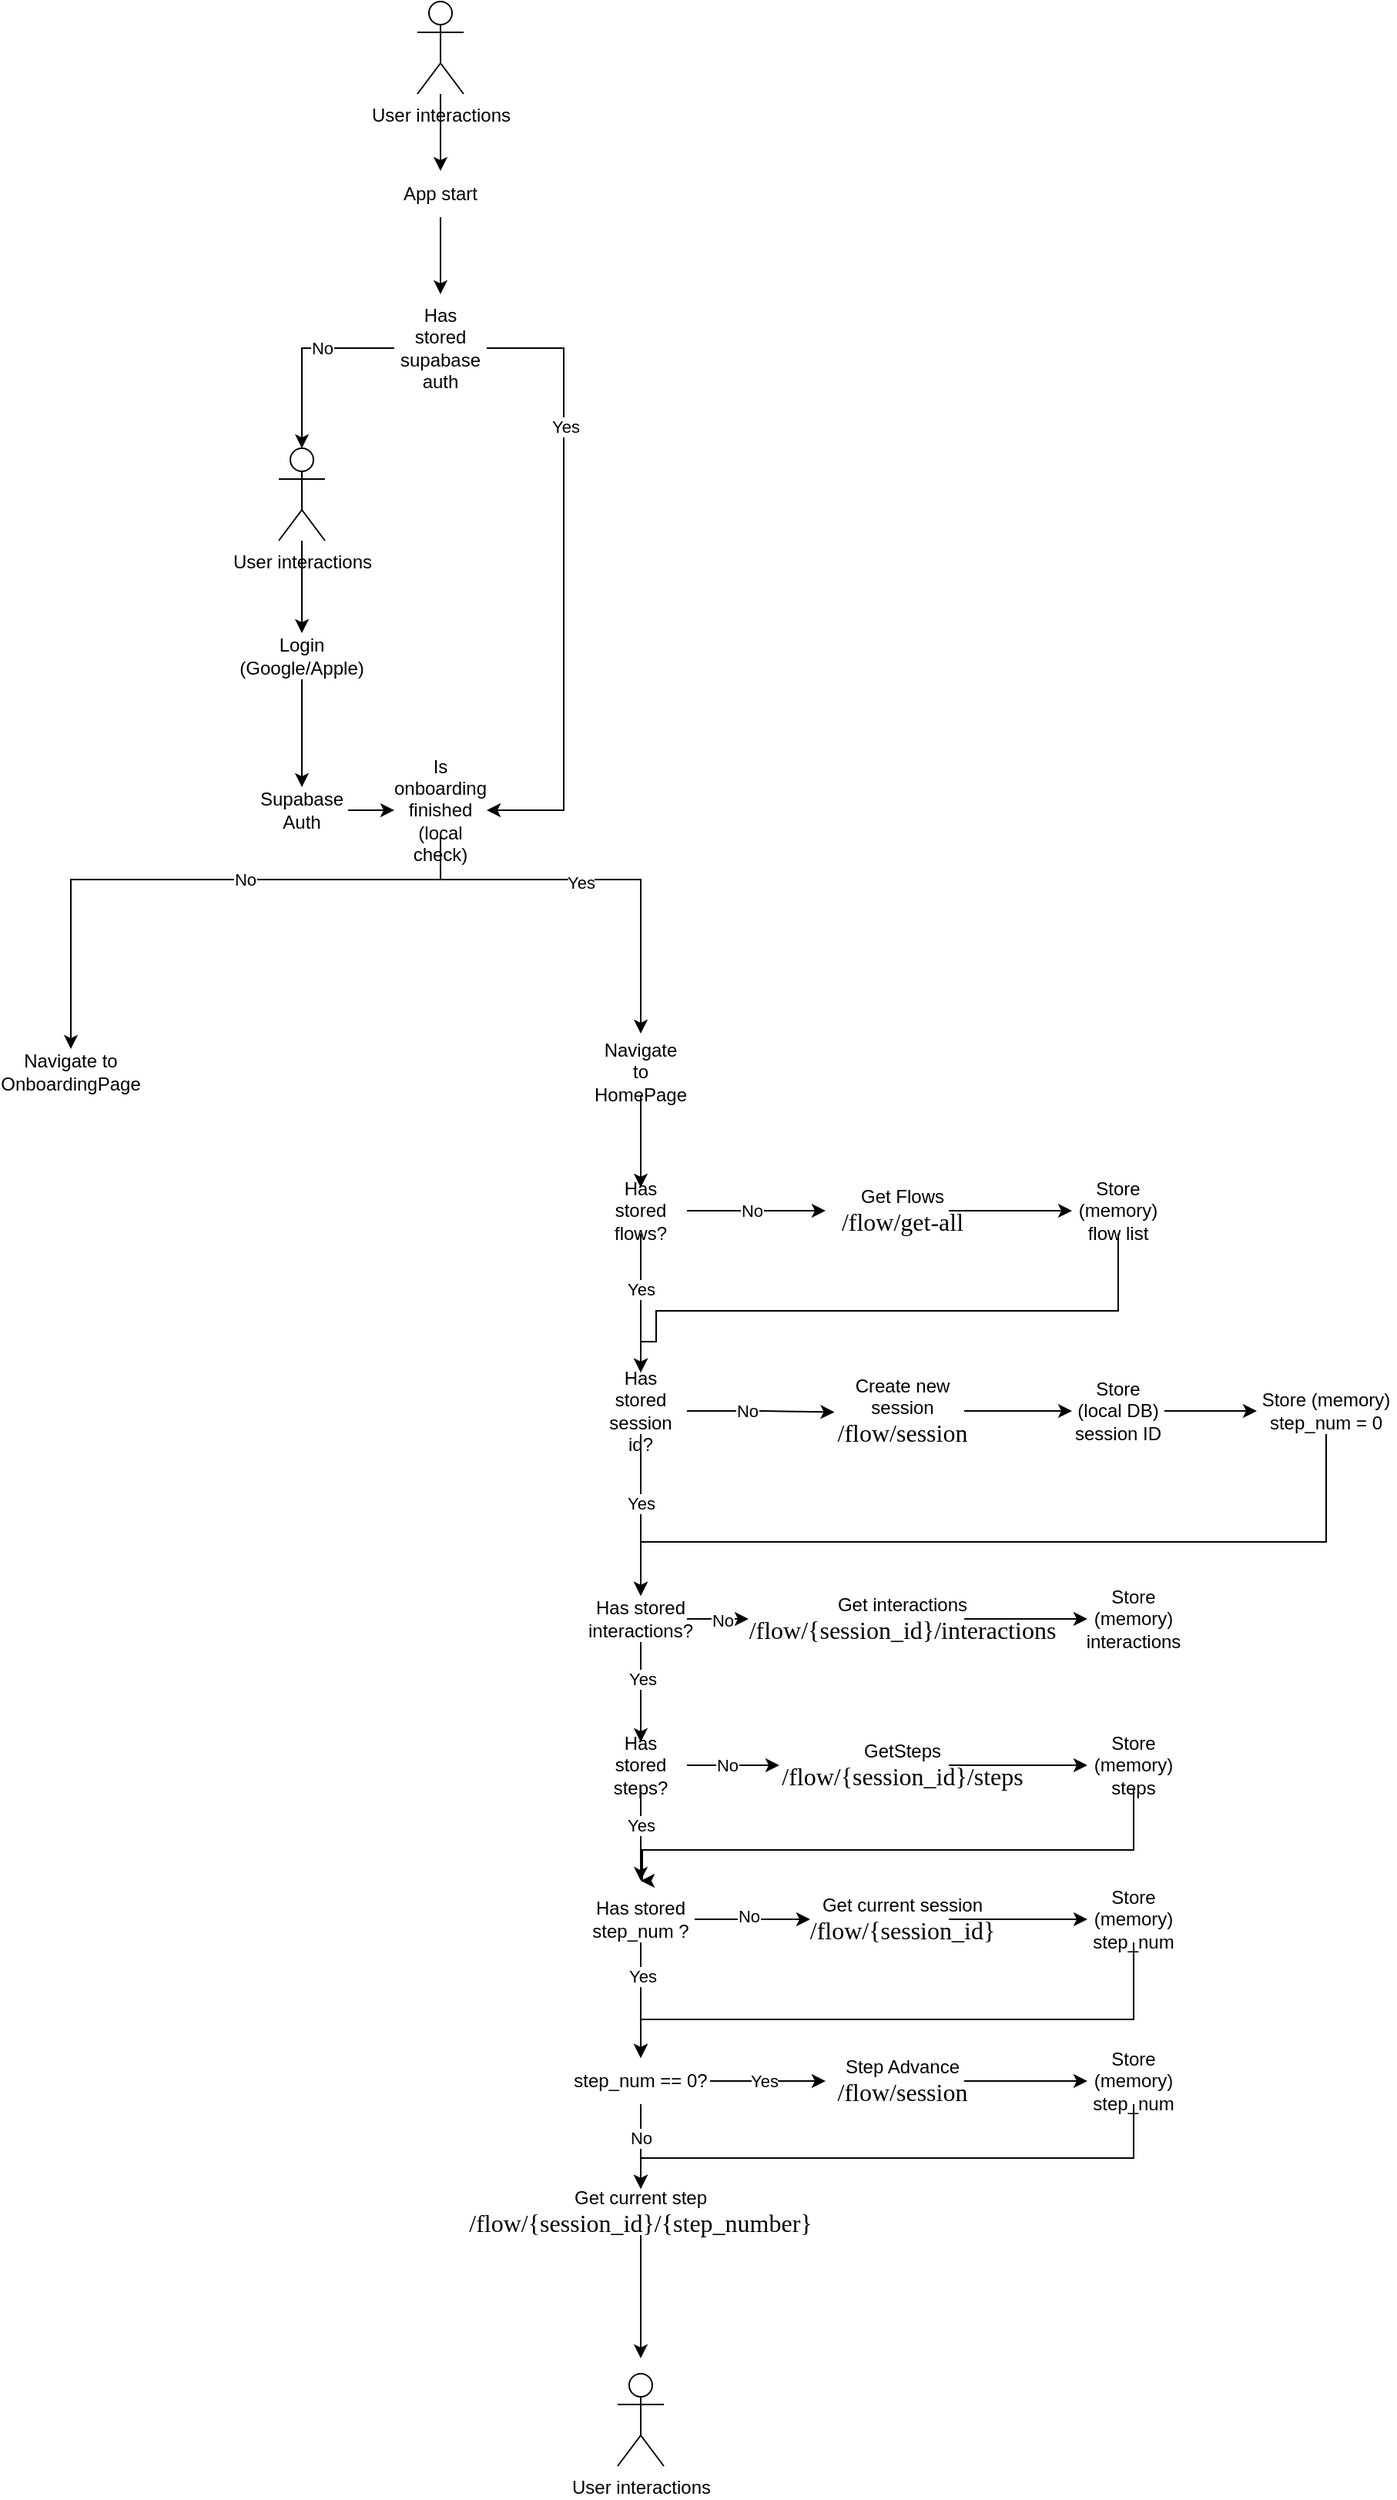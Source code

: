 <mxfile version="24.2.3" type="github">
  <diagram name="Página-1" id="7MSN0dcOETf5na8nw2sd">
    <mxGraphModel dx="2002" dy="1618" grid="1" gridSize="10" guides="1" tooltips="1" connect="1" arrows="1" fold="1" page="1" pageScale="1" pageWidth="827" pageHeight="1169" math="0" shadow="0">
      <root>
        <mxCell id="0" />
        <mxCell id="1" parent="0" />
        <mxCell id="TASuhm_qrvJY3Lz54P2R-3" style="edgeStyle=orthogonalEdgeStyle;rounded=0;orthogonalLoop=1;jettySize=auto;html=1;entryX=0.5;entryY=0;entryDx=0;entryDy=0;" edge="1" parent="1" source="TASuhm_qrvJY3Lz54P2R-1" target="TASuhm_qrvJY3Lz54P2R-2">
          <mxGeometry relative="1" as="geometry" />
        </mxCell>
        <mxCell id="TASuhm_qrvJY3Lz54P2R-1" value="Login (G&lt;span style=&quot;background-color: initial;&quot;&gt;oogle/Apple)&lt;/span&gt;" style="text;html=1;align=center;verticalAlign=middle;whiteSpace=wrap;rounded=0;" vertex="1" parent="1">
          <mxGeometry x="70" y="340" width="60" height="30" as="geometry" />
        </mxCell>
        <mxCell id="TASuhm_qrvJY3Lz54P2R-103" style="edgeStyle=orthogonalEdgeStyle;rounded=0;orthogonalLoop=1;jettySize=auto;html=1;entryX=0;entryY=0.5;entryDx=0;entryDy=0;" edge="1" parent="1" source="TASuhm_qrvJY3Lz54P2R-2" target="TASuhm_qrvJY3Lz54P2R-11">
          <mxGeometry relative="1" as="geometry" />
        </mxCell>
        <mxCell id="TASuhm_qrvJY3Lz54P2R-2" value="Supabase Auth" style="text;html=1;align=center;verticalAlign=middle;whiteSpace=wrap;rounded=0;" vertex="1" parent="1">
          <mxGeometry x="70" y="440" width="60" height="30" as="geometry" />
        </mxCell>
        <mxCell id="TASuhm_qrvJY3Lz54P2R-8" style="edgeStyle=orthogonalEdgeStyle;rounded=0;orthogonalLoop=1;jettySize=auto;html=1;" edge="1" parent="1" source="TASuhm_qrvJY3Lz54P2R-4">
          <mxGeometry relative="1" as="geometry">
            <mxPoint x="190" y="120" as="targetPoint" />
          </mxGeometry>
        </mxCell>
        <mxCell id="TASuhm_qrvJY3Lz54P2R-4" value="App start" style="text;html=1;align=center;verticalAlign=middle;whiteSpace=wrap;rounded=0;" vertex="1" parent="1">
          <mxGeometry x="160" y="40" width="60" height="30" as="geometry" />
        </mxCell>
        <mxCell id="TASuhm_qrvJY3Lz54P2R-12" style="edgeStyle=orthogonalEdgeStyle;rounded=0;orthogonalLoop=1;jettySize=auto;html=1;entryX=1;entryY=0.5;entryDx=0;entryDy=0;" edge="1" parent="1" source="TASuhm_qrvJY3Lz54P2R-7" target="TASuhm_qrvJY3Lz54P2R-11">
          <mxGeometry relative="1" as="geometry">
            <Array as="points">
              <mxPoint x="270" y="155" />
              <mxPoint x="270" y="455" />
            </Array>
          </mxGeometry>
        </mxCell>
        <mxCell id="TASuhm_qrvJY3Lz54P2R-13" value="Yes" style="edgeLabel;html=1;align=center;verticalAlign=middle;resizable=0;points=[];" vertex="1" connectable="0" parent="TASuhm_qrvJY3Lz54P2R-12">
          <mxGeometry x="0.129" y="1" relative="1" as="geometry">
            <mxPoint y="-125" as="offset" />
          </mxGeometry>
        </mxCell>
        <mxCell id="TASuhm_qrvJY3Lz54P2R-7" value="Has stored supabase auth" style="text;html=1;align=center;verticalAlign=middle;whiteSpace=wrap;rounded=0;" vertex="1" parent="1">
          <mxGeometry x="160" y="140" width="60" height="30" as="geometry" />
        </mxCell>
        <mxCell id="TASuhm_qrvJY3Lz54P2R-16" style="edgeStyle=orthogonalEdgeStyle;rounded=0;orthogonalLoop=1;jettySize=auto;html=1;" edge="1" parent="1" source="TASuhm_qrvJY3Lz54P2R-11">
          <mxGeometry relative="1" as="geometry">
            <mxPoint x="320" y="600" as="targetPoint" />
            <Array as="points">
              <mxPoint x="190" y="500" />
              <mxPoint x="320" y="500" />
            </Array>
          </mxGeometry>
        </mxCell>
        <mxCell id="TASuhm_qrvJY3Lz54P2R-17" value="Yes" style="edgeLabel;html=1;align=center;verticalAlign=middle;resizable=0;points=[];" vertex="1" connectable="0" parent="TASuhm_qrvJY3Lz54P2R-16">
          <mxGeometry x="-0.071" y="-2" relative="1" as="geometry">
            <mxPoint as="offset" />
          </mxGeometry>
        </mxCell>
        <mxCell id="TASuhm_qrvJY3Lz54P2R-110" style="edgeStyle=orthogonalEdgeStyle;rounded=0;orthogonalLoop=1;jettySize=auto;html=1;entryX=0.5;entryY=0;entryDx=0;entryDy=0;" edge="1" parent="1" source="TASuhm_qrvJY3Lz54P2R-11" target="TASuhm_qrvJY3Lz54P2R-109">
          <mxGeometry relative="1" as="geometry">
            <Array as="points">
              <mxPoint x="190" y="500" />
              <mxPoint x="-50" y="500" />
            </Array>
          </mxGeometry>
        </mxCell>
        <mxCell id="TASuhm_qrvJY3Lz54P2R-111" value="No" style="edgeLabel;html=1;align=center;verticalAlign=middle;resizable=0;points=[];" vertex="1" connectable="0" parent="TASuhm_qrvJY3Lz54P2R-110">
          <mxGeometry x="-0.174" relative="1" as="geometry">
            <mxPoint as="offset" />
          </mxGeometry>
        </mxCell>
        <mxCell id="TASuhm_qrvJY3Lz54P2R-11" value="Is onboarding finished (local check)" style="text;html=1;align=center;verticalAlign=middle;whiteSpace=wrap;rounded=0;" vertex="1" parent="1">
          <mxGeometry x="160" y="440" width="60" height="30" as="geometry" />
        </mxCell>
        <mxCell id="TASuhm_qrvJY3Lz54P2R-33" style="edgeStyle=orthogonalEdgeStyle;rounded=0;orthogonalLoop=1;jettySize=auto;html=1;" edge="1" parent="1" source="TASuhm_qrvJY3Lz54P2R-15" target="TASuhm_qrvJY3Lz54P2R-32">
          <mxGeometry relative="1" as="geometry" />
        </mxCell>
        <mxCell id="TASuhm_qrvJY3Lz54P2R-15" value="Navigate to HomePage" style="text;html=1;align=center;verticalAlign=middle;whiteSpace=wrap;rounded=0;" vertex="1" parent="1">
          <mxGeometry x="290" y="610" width="60" height="30" as="geometry" />
        </mxCell>
        <mxCell id="TASuhm_qrvJY3Lz54P2R-39" style="edgeStyle=orthogonalEdgeStyle;rounded=0;orthogonalLoop=1;jettySize=auto;html=1;entryX=0;entryY=0.5;entryDx=0;entryDy=0;" edge="1" parent="1" source="TASuhm_qrvJY3Lz54P2R-18" target="TASuhm_qrvJY3Lz54P2R-38">
          <mxGeometry relative="1" as="geometry" />
        </mxCell>
        <mxCell id="TASuhm_qrvJY3Lz54P2R-18" value="Get Flows&lt;br&gt;&lt;span style=&quot;font-family: Times; font-size: medium; text-align: start; white-space: pre;&quot;&gt;/flow/get-all&lt;/span&gt;" style="text;html=1;align=center;verticalAlign=middle;whiteSpace=wrap;rounded=0;" vertex="1" parent="1">
          <mxGeometry x="460" y="700" width="60" height="30" as="geometry" />
        </mxCell>
        <mxCell id="TASuhm_qrvJY3Lz54P2R-55" style="edgeStyle=orthogonalEdgeStyle;rounded=0;orthogonalLoop=1;jettySize=auto;html=1;exitX=1;exitY=0.5;exitDx=0;exitDy=0;entryX=0;entryY=0.5;entryDx=0;entryDy=0;" edge="1" parent="1" source="TASuhm_qrvJY3Lz54P2R-20" target="TASuhm_qrvJY3Lz54P2R-54">
          <mxGeometry relative="1" as="geometry" />
        </mxCell>
        <mxCell id="TASuhm_qrvJY3Lz54P2R-20" value="Create new session&lt;br&gt;&lt;span style=&quot;font-family: Times; font-size: medium; text-align: start; white-space: pre;&quot;&gt;/flow/session&lt;/span&gt;" style="text;html=1;align=center;verticalAlign=middle;whiteSpace=wrap;rounded=0;" vertex="1" parent="1">
          <mxGeometry x="450" y="825" width="80" height="40" as="geometry" />
        </mxCell>
        <mxCell id="TASuhm_qrvJY3Lz54P2R-89" style="edgeStyle=orthogonalEdgeStyle;rounded=0;orthogonalLoop=1;jettySize=auto;html=1;entryX=0;entryY=0.5;entryDx=0;entryDy=0;" edge="1" parent="1" source="TASuhm_qrvJY3Lz54P2R-22" target="TASuhm_qrvJY3Lz54P2R-85">
          <mxGeometry relative="1" as="geometry" />
        </mxCell>
        <mxCell id="TASuhm_qrvJY3Lz54P2R-22" value="Step Advance&lt;br&gt;&lt;span style=&quot;font-family: Times; font-size: medium; text-align: start; white-space: pre;&quot;&gt;/flow/session&lt;/span&gt;" style="text;html=1;align=center;verticalAlign=middle;whiteSpace=wrap;rounded=0;" vertex="1" parent="1">
          <mxGeometry x="450" y="1260" width="80" height="40" as="geometry" />
        </mxCell>
        <mxCell id="TASuhm_qrvJY3Lz54P2R-63" style="edgeStyle=orthogonalEdgeStyle;rounded=0;orthogonalLoop=1;jettySize=auto;html=1;entryX=0;entryY=0.5;entryDx=0;entryDy=0;" edge="1" parent="1" source="TASuhm_qrvJY3Lz54P2R-23" target="TASuhm_qrvJY3Lz54P2R-62">
          <mxGeometry relative="1" as="geometry" />
        </mxCell>
        <mxCell id="TASuhm_qrvJY3Lz54P2R-23" value="Get interactions&lt;br&gt;&lt;span style=&quot;color: rgba(0, 0, 0, 0); font-family: monospace; font-size: 0px; text-align: start; text-wrap: nowrap;&quot;&gt;%3CmxGraphModel%3E%3Croot%3E%3CmxCell%20id%3D%220%22%2F%3E%3CmxCell%20id%3D%221%22%20parent%3D%220%22%2F%3E%3CmxCell%20id%3D%222%22%20value%3D%22Step%20Advance%26lt%3Bbr%26gt%3B%26lt%3Bspan%20style%3D%26quot%3Bfont-family%3A%20Times%3B%20font-size%3A%20medium%3B%20text-align%3A%20start%3B%20white-space%3A%20pre%3B%26quot%3B%26gt%3B%2Fflow%2Fsession%26lt%3B%2Fspan%26gt%3B%22%20style%3D%22text%3Bhtml%3D1%3Balign%3Dcenter%3BverticalAlign%3Dmiddle%3BwhiteSpace%3Dwrap%3Brounded%3D0%3B%22%20vertex%3D%221%22%20parent%3D%221%22%3E%3CmxGeometry%20x%3D%22280%22%20y%3D%22910%22%20width%3D%2280%22%20height%3D%2240%22%20as%3D%22geometry%22%2F%3E%3C%2FmxCell%3E%3C%2Froot%3E%3C%2FmxGraphModel%3E&lt;/span&gt;&lt;span style=&quot;font-family: Times; font-size: medium; text-align: start; white-space: pre;&quot;&gt;/flow/{session_id}/interactions&lt;/span&gt;" style="text;html=1;align=center;verticalAlign=middle;whiteSpace=wrap;rounded=0;" vertex="1" parent="1">
          <mxGeometry x="450" y="960" width="80" height="40" as="geometry" />
        </mxCell>
        <mxCell id="TASuhm_qrvJY3Lz54P2R-77" style="edgeStyle=orthogonalEdgeStyle;rounded=0;orthogonalLoop=1;jettySize=auto;html=1;entryX=0;entryY=0.5;entryDx=0;entryDy=0;" edge="1" parent="1" source="TASuhm_qrvJY3Lz54P2R-26" target="TASuhm_qrvJY3Lz54P2R-65">
          <mxGeometry relative="1" as="geometry" />
        </mxCell>
        <mxCell id="TASuhm_qrvJY3Lz54P2R-26" value="GetSteps&lt;br&gt;&lt;span style=&quot;font-family: Times; font-size: medium; text-align: start; white-space: pre;&quot;&gt;/flow/{session_id}/steps&lt;/span&gt;" style="text;html=1;align=center;verticalAlign=middle;whiteSpace=wrap;rounded=0;" vertex="1" parent="1">
          <mxGeometry x="460" y="1060" width="60" height="30" as="geometry" />
        </mxCell>
        <mxCell id="TASuhm_qrvJY3Lz54P2R-83" style="edgeStyle=orthogonalEdgeStyle;rounded=0;orthogonalLoop=1;jettySize=auto;html=1;entryX=0;entryY=0.5;entryDx=0;entryDy=0;" edge="1" parent="1" source="TASuhm_qrvJY3Lz54P2R-29" target="TASuhm_qrvJY3Lz54P2R-82">
          <mxGeometry relative="1" as="geometry" />
        </mxCell>
        <mxCell id="TASuhm_qrvJY3Lz54P2R-29" value="Get current session&lt;br&gt;&lt;span style=&quot;font-family: Times; font-size: medium; text-align: start; white-space: pre;&quot;&gt;/flow/{session_id}&lt;/span&gt;" style="text;html=1;align=center;verticalAlign=middle;whiteSpace=wrap;rounded=0;" vertex="1" parent="1">
          <mxGeometry x="460" y="1160" width="60" height="30" as="geometry" />
        </mxCell>
        <mxCell id="TASuhm_qrvJY3Lz54P2R-36" style="edgeStyle=orthogonalEdgeStyle;rounded=0;orthogonalLoop=1;jettySize=auto;html=1;" edge="1" parent="1" source="TASuhm_qrvJY3Lz54P2R-32">
          <mxGeometry relative="1" as="geometry">
            <mxPoint x="440" y="715" as="targetPoint" />
          </mxGeometry>
        </mxCell>
        <mxCell id="TASuhm_qrvJY3Lz54P2R-37" value="No" style="edgeLabel;html=1;align=center;verticalAlign=middle;resizable=0;points=[];" vertex="1" connectable="0" parent="TASuhm_qrvJY3Lz54P2R-36">
          <mxGeometry x="-0.198" y="-1" relative="1" as="geometry">
            <mxPoint x="5" y="-1" as="offset" />
          </mxGeometry>
        </mxCell>
        <mxCell id="TASuhm_qrvJY3Lz54P2R-50" style="edgeStyle=orthogonalEdgeStyle;rounded=0;orthogonalLoop=1;jettySize=auto;html=1;" edge="1" parent="1" source="TASuhm_qrvJY3Lz54P2R-32">
          <mxGeometry relative="1" as="geometry">
            <mxPoint x="320" y="820" as="targetPoint" />
          </mxGeometry>
        </mxCell>
        <mxCell id="TASuhm_qrvJY3Lz54P2R-51" value="Yes" style="edgeLabel;html=1;align=center;verticalAlign=middle;resizable=0;points=[];" vertex="1" connectable="0" parent="TASuhm_qrvJY3Lz54P2R-50">
          <mxGeometry x="-0.218" relative="1" as="geometry">
            <mxPoint as="offset" />
          </mxGeometry>
        </mxCell>
        <mxCell id="TASuhm_qrvJY3Lz54P2R-32" value="Has stored flows?" style="text;html=1;align=center;verticalAlign=middle;whiteSpace=wrap;rounded=0;" vertex="1" parent="1">
          <mxGeometry x="290" y="700" width="60" height="30" as="geometry" />
        </mxCell>
        <mxCell id="TASuhm_qrvJY3Lz54P2R-56" style="edgeStyle=orthogonalEdgeStyle;rounded=0;orthogonalLoop=1;jettySize=auto;html=1;" edge="1" parent="1" source="TASuhm_qrvJY3Lz54P2R-34" target="TASuhm_qrvJY3Lz54P2R-52">
          <mxGeometry relative="1" as="geometry" />
        </mxCell>
        <mxCell id="TASuhm_qrvJY3Lz54P2R-59" value="Yes" style="edgeLabel;html=1;align=center;verticalAlign=middle;resizable=0;points=[];" vertex="1" connectable="0" parent="TASuhm_qrvJY3Lz54P2R-56">
          <mxGeometry x="-0.149" relative="1" as="geometry">
            <mxPoint as="offset" />
          </mxGeometry>
        </mxCell>
        <mxCell id="TASuhm_qrvJY3Lz54P2R-34" value="Has stored session id?" style="text;html=1;align=center;verticalAlign=middle;whiteSpace=wrap;rounded=0;" vertex="1" parent="1">
          <mxGeometry x="290" y="830" width="60" height="30" as="geometry" />
        </mxCell>
        <mxCell id="TASuhm_qrvJY3Lz54P2R-44" style="edgeStyle=orthogonalEdgeStyle;rounded=0;orthogonalLoop=1;jettySize=auto;html=1;" edge="1" parent="1" source="TASuhm_qrvJY3Lz54P2R-38">
          <mxGeometry relative="1" as="geometry">
            <mxPoint x="320" y="820" as="targetPoint" />
            <Array as="points">
              <mxPoint x="630" y="780" />
              <mxPoint x="330" y="780" />
              <mxPoint x="330" y="800" />
              <mxPoint x="320" y="800" />
            </Array>
          </mxGeometry>
        </mxCell>
        <mxCell id="TASuhm_qrvJY3Lz54P2R-38" value="Store (memory) flow list" style="text;html=1;align=center;verticalAlign=middle;whiteSpace=wrap;rounded=0;" vertex="1" parent="1">
          <mxGeometry x="600" y="700" width="60" height="30" as="geometry" />
        </mxCell>
        <mxCell id="TASuhm_qrvJY3Lz54P2R-60" style="edgeStyle=orthogonalEdgeStyle;rounded=0;orthogonalLoop=1;jettySize=auto;html=1;" edge="1" parent="1" source="TASuhm_qrvJY3Lz54P2R-52">
          <mxGeometry relative="1" as="geometry">
            <mxPoint x="390" y="980" as="targetPoint" />
          </mxGeometry>
        </mxCell>
        <mxCell id="TASuhm_qrvJY3Lz54P2R-61" value="No" style="edgeLabel;html=1;align=center;verticalAlign=middle;resizable=0;points=[];" vertex="1" connectable="0" parent="TASuhm_qrvJY3Lz54P2R-60">
          <mxGeometry x="0.133" relative="1" as="geometry">
            <mxPoint as="offset" />
          </mxGeometry>
        </mxCell>
        <mxCell id="TASuhm_qrvJY3Lz54P2R-71" style="edgeStyle=orthogonalEdgeStyle;rounded=0;orthogonalLoop=1;jettySize=auto;html=1;" edge="1" parent="1" source="TASuhm_qrvJY3Lz54P2R-52" target="TASuhm_qrvJY3Lz54P2R-64">
          <mxGeometry relative="1" as="geometry" />
        </mxCell>
        <mxCell id="TASuhm_qrvJY3Lz54P2R-79" value="Yes" style="edgeLabel;html=1;align=center;verticalAlign=middle;resizable=0;points=[];" vertex="1" connectable="0" parent="TASuhm_qrvJY3Lz54P2R-71">
          <mxGeometry x="-0.281" y="1" relative="1" as="geometry">
            <mxPoint as="offset" />
          </mxGeometry>
        </mxCell>
        <mxCell id="TASuhm_qrvJY3Lz54P2R-52" value="Has stored interactions?" style="text;html=1;align=center;verticalAlign=middle;whiteSpace=wrap;rounded=0;" vertex="1" parent="1">
          <mxGeometry x="290" y="965" width="60" height="30" as="geometry" />
        </mxCell>
        <mxCell id="TASuhm_qrvJY3Lz54P2R-53" style="edgeStyle=orthogonalEdgeStyle;rounded=0;orthogonalLoop=1;jettySize=auto;html=1;entryX=-0.053;entryY=0.519;entryDx=0;entryDy=0;entryPerimeter=0;" edge="1" parent="1" source="TASuhm_qrvJY3Lz54P2R-34" target="TASuhm_qrvJY3Lz54P2R-20">
          <mxGeometry relative="1" as="geometry" />
        </mxCell>
        <mxCell id="TASuhm_qrvJY3Lz54P2R-58" value="No" style="edgeLabel;html=1;align=center;verticalAlign=middle;resizable=0;points=[];" vertex="1" connectable="0" parent="TASuhm_qrvJY3Lz54P2R-53">
          <mxGeometry x="-0.201" relative="1" as="geometry">
            <mxPoint as="offset" />
          </mxGeometry>
        </mxCell>
        <mxCell id="TASuhm_qrvJY3Lz54P2R-69" style="edgeStyle=orthogonalEdgeStyle;rounded=0;orthogonalLoop=1;jettySize=auto;html=1;exitX=1;exitY=0.5;exitDx=0;exitDy=0;entryX=0;entryY=0.5;entryDx=0;entryDy=0;" edge="1" parent="1" source="TASuhm_qrvJY3Lz54P2R-54" target="TASuhm_qrvJY3Lz54P2R-68">
          <mxGeometry relative="1" as="geometry" />
        </mxCell>
        <mxCell id="TASuhm_qrvJY3Lz54P2R-54" value="Store (local DB) session ID" style="text;html=1;align=center;verticalAlign=middle;whiteSpace=wrap;rounded=0;" vertex="1" parent="1">
          <mxGeometry x="600" y="830" width="60" height="30" as="geometry" />
        </mxCell>
        <mxCell id="TASuhm_qrvJY3Lz54P2R-62" value="Store (memory) interactions" style="text;html=1;align=center;verticalAlign=middle;whiteSpace=wrap;rounded=0;" vertex="1" parent="1">
          <mxGeometry x="610" y="965" width="60" height="30" as="geometry" />
        </mxCell>
        <mxCell id="TASuhm_qrvJY3Lz54P2R-76" style="edgeStyle=orthogonalEdgeStyle;rounded=0;orthogonalLoop=1;jettySize=auto;html=1;" edge="1" parent="1" source="TASuhm_qrvJY3Lz54P2R-64">
          <mxGeometry relative="1" as="geometry">
            <mxPoint x="410" y="1075.0" as="targetPoint" />
          </mxGeometry>
        </mxCell>
        <mxCell id="TASuhm_qrvJY3Lz54P2R-80" value="No" style="edgeLabel;html=1;align=center;verticalAlign=middle;resizable=0;points=[];" vertex="1" connectable="0" parent="TASuhm_qrvJY3Lz54P2R-76">
          <mxGeometry x="-0.161" relative="1" as="geometry">
            <mxPoint as="offset" />
          </mxGeometry>
        </mxCell>
        <mxCell id="TASuhm_qrvJY3Lz54P2R-64" value="Has stored steps?" style="text;html=1;align=center;verticalAlign=middle;whiteSpace=wrap;rounded=0;" vertex="1" parent="1">
          <mxGeometry x="290" y="1060" width="60" height="30" as="geometry" />
        </mxCell>
        <mxCell id="TASuhm_qrvJY3Lz54P2R-81" style="edgeStyle=orthogonalEdgeStyle;rounded=0;orthogonalLoop=1;jettySize=auto;html=1;" edge="1" parent="1" source="TASuhm_qrvJY3Lz54P2R-65">
          <mxGeometry relative="1" as="geometry">
            <mxPoint x="320" y="1150.0" as="targetPoint" />
            <Array as="points">
              <mxPoint x="640" y="1130" />
              <mxPoint x="321" y="1130" />
              <mxPoint x="321" y="1150" />
            </Array>
          </mxGeometry>
        </mxCell>
        <mxCell id="TASuhm_qrvJY3Lz54P2R-65" value="Store (memory) steps" style="text;html=1;align=center;verticalAlign=middle;whiteSpace=wrap;rounded=0;" vertex="1" parent="1">
          <mxGeometry x="610" y="1060" width="60" height="30" as="geometry" />
        </mxCell>
        <mxCell id="TASuhm_qrvJY3Lz54P2R-74" style="edgeStyle=orthogonalEdgeStyle;rounded=0;orthogonalLoop=1;jettySize=auto;html=1;entryX=0.5;entryY=0;entryDx=0;entryDy=0;" edge="1" parent="1" source="TASuhm_qrvJY3Lz54P2R-66" target="TASuhm_qrvJY3Lz54P2R-67">
          <mxGeometry relative="1" as="geometry" />
        </mxCell>
        <mxCell id="TASuhm_qrvJY3Lz54P2R-92" value="Yes" style="edgeLabel;html=1;align=center;verticalAlign=middle;resizable=0;points=[];" vertex="1" connectable="0" parent="TASuhm_qrvJY3Lz54P2R-74">
          <mxGeometry x="-0.427" y="1" relative="1" as="geometry">
            <mxPoint as="offset" />
          </mxGeometry>
        </mxCell>
        <mxCell id="TASuhm_qrvJY3Lz54P2R-75" style="edgeStyle=orthogonalEdgeStyle;rounded=0;orthogonalLoop=1;jettySize=auto;html=1;" edge="1" parent="1" source="TASuhm_qrvJY3Lz54P2R-66">
          <mxGeometry relative="1" as="geometry">
            <mxPoint x="430" y="1175.0" as="targetPoint" />
          </mxGeometry>
        </mxCell>
        <mxCell id="TASuhm_qrvJY3Lz54P2R-84" value="No" style="edgeLabel;html=1;align=center;verticalAlign=middle;resizable=0;points=[];" vertex="1" connectable="0" parent="TASuhm_qrvJY3Lz54P2R-75">
          <mxGeometry x="-0.08" y="2" relative="1" as="geometry">
            <mxPoint as="offset" />
          </mxGeometry>
        </mxCell>
        <mxCell id="TASuhm_qrvJY3Lz54P2R-66" value="Has stored step_num ?" style="text;html=1;align=center;verticalAlign=middle;whiteSpace=wrap;rounded=0;" vertex="1" parent="1">
          <mxGeometry x="285" y="1160" width="70" height="30" as="geometry" />
        </mxCell>
        <mxCell id="TASuhm_qrvJY3Lz54P2R-86" style="edgeStyle=orthogonalEdgeStyle;rounded=0;orthogonalLoop=1;jettySize=auto;html=1;" edge="1" parent="1" source="TASuhm_qrvJY3Lz54P2R-67">
          <mxGeometry relative="1" as="geometry">
            <mxPoint x="440" y="1280.0" as="targetPoint" />
          </mxGeometry>
        </mxCell>
        <mxCell id="TASuhm_qrvJY3Lz54P2R-87" value="Yes" style="edgeLabel;html=1;align=center;verticalAlign=middle;resizable=0;points=[];" vertex="1" connectable="0" parent="TASuhm_qrvJY3Lz54P2R-86">
          <mxGeometry x="-0.411" y="-1" relative="1" as="geometry">
            <mxPoint x="13" y="-1" as="offset" />
          </mxGeometry>
        </mxCell>
        <mxCell id="TASuhm_qrvJY3Lz54P2R-94" style="edgeStyle=orthogonalEdgeStyle;rounded=0;orthogonalLoop=1;jettySize=auto;html=1;entryX=0.5;entryY=0;entryDx=0;entryDy=0;" edge="1" parent="1" source="TASuhm_qrvJY3Lz54P2R-67" target="TASuhm_qrvJY3Lz54P2R-93">
          <mxGeometry relative="1" as="geometry" />
        </mxCell>
        <mxCell id="TASuhm_qrvJY3Lz54P2R-95" value="No" style="edgeLabel;html=1;align=center;verticalAlign=middle;resizable=0;points=[];" vertex="1" connectable="0" parent="TASuhm_qrvJY3Lz54P2R-94">
          <mxGeometry x="-0.21" relative="1" as="geometry">
            <mxPoint as="offset" />
          </mxGeometry>
        </mxCell>
        <mxCell id="TASuhm_qrvJY3Lz54P2R-67" value="step_num == 0?" style="text;html=1;align=center;verticalAlign=middle;whiteSpace=wrap;rounded=0;" vertex="1" parent="1">
          <mxGeometry x="275" y="1265" width="90" height="30" as="geometry" />
        </mxCell>
        <mxCell id="TASuhm_qrvJY3Lz54P2R-70" style="edgeStyle=orthogonalEdgeStyle;rounded=0;orthogonalLoop=1;jettySize=auto;html=1;entryX=0.5;entryY=0;entryDx=0;entryDy=0;" edge="1" parent="1" source="TASuhm_qrvJY3Lz54P2R-68" target="TASuhm_qrvJY3Lz54P2R-52">
          <mxGeometry relative="1" as="geometry">
            <Array as="points">
              <mxPoint x="765" y="930" />
              <mxPoint x="320" y="930" />
            </Array>
          </mxGeometry>
        </mxCell>
        <mxCell id="TASuhm_qrvJY3Lz54P2R-68" value="Store (memory) step_num = 0" style="text;html=1;align=center;verticalAlign=middle;whiteSpace=wrap;rounded=0;" vertex="1" parent="1">
          <mxGeometry x="720" y="830" width="90" height="30" as="geometry" />
        </mxCell>
        <mxCell id="TASuhm_qrvJY3Lz54P2R-73" style="edgeStyle=orthogonalEdgeStyle;rounded=0;orthogonalLoop=1;jettySize=auto;html=1;entryX=0.5;entryY=-0.333;entryDx=0;entryDy=0;entryPerimeter=0;" edge="1" parent="1" source="TASuhm_qrvJY3Lz54P2R-64" target="TASuhm_qrvJY3Lz54P2R-66">
          <mxGeometry relative="1" as="geometry" />
        </mxCell>
        <mxCell id="TASuhm_qrvJY3Lz54P2R-78" value="Yes" style="edgeLabel;html=1;align=center;verticalAlign=middle;resizable=0;points=[];" vertex="1" connectable="0" parent="TASuhm_qrvJY3Lz54P2R-73">
          <mxGeometry x="-0.2" relative="1" as="geometry">
            <mxPoint as="offset" />
          </mxGeometry>
        </mxCell>
        <mxCell id="TASuhm_qrvJY3Lz54P2R-91" style="edgeStyle=orthogonalEdgeStyle;rounded=0;orthogonalLoop=1;jettySize=auto;html=1;entryX=0.5;entryY=0;entryDx=0;entryDy=0;" edge="1" parent="1" source="TASuhm_qrvJY3Lz54P2R-82" target="TASuhm_qrvJY3Lz54P2R-67">
          <mxGeometry relative="1" as="geometry">
            <Array as="points">
              <mxPoint x="640" y="1240" />
              <mxPoint x="320" y="1240" />
            </Array>
          </mxGeometry>
        </mxCell>
        <mxCell id="TASuhm_qrvJY3Lz54P2R-82" value="Store (memory) step_num" style="text;html=1;align=center;verticalAlign=middle;whiteSpace=wrap;rounded=0;" vertex="1" parent="1">
          <mxGeometry x="610" y="1160" width="60" height="30" as="geometry" />
        </mxCell>
        <mxCell id="TASuhm_qrvJY3Lz54P2R-96" style="edgeStyle=orthogonalEdgeStyle;rounded=0;orthogonalLoop=1;jettySize=auto;html=1;entryX=0.5;entryY=0;entryDx=0;entryDy=0;" edge="1" parent="1" source="TASuhm_qrvJY3Lz54P2R-85" target="TASuhm_qrvJY3Lz54P2R-93">
          <mxGeometry relative="1" as="geometry">
            <Array as="points">
              <mxPoint x="640" y="1330" />
              <mxPoint x="320" y="1330" />
            </Array>
          </mxGeometry>
        </mxCell>
        <mxCell id="TASuhm_qrvJY3Lz54P2R-85" value="Store (memory) step_num" style="text;html=1;align=center;verticalAlign=middle;whiteSpace=wrap;rounded=0;" vertex="1" parent="1">
          <mxGeometry x="610" y="1265" width="60" height="30" as="geometry" />
        </mxCell>
        <mxCell id="TASuhm_qrvJY3Lz54P2R-99" style="edgeStyle=orthogonalEdgeStyle;rounded=0;orthogonalLoop=1;jettySize=auto;html=1;" edge="1" parent="1" source="TASuhm_qrvJY3Lz54P2R-93">
          <mxGeometry relative="1" as="geometry">
            <mxPoint x="320" y="1460" as="targetPoint" />
          </mxGeometry>
        </mxCell>
        <mxCell id="TASuhm_qrvJY3Lz54P2R-93" value="Get current step&lt;br&gt;&lt;span style=&quot;font-family: Times; font-size: medium; text-align: start; white-space: pre;&quot;&gt;/flow/{session_id}/{step_number}&lt;/span&gt;" style="text;html=1;align=center;verticalAlign=middle;whiteSpace=wrap;rounded=0;" vertex="1" parent="1">
          <mxGeometry x="290" y="1350" width="60" height="30" as="geometry" />
        </mxCell>
        <mxCell id="TASuhm_qrvJY3Lz54P2R-97" value="User interactions" style="shape=umlActor;verticalLabelPosition=bottom;verticalAlign=top;html=1;outlineConnect=0;" vertex="1" parent="1">
          <mxGeometry x="305" y="1470" width="30" height="60" as="geometry" />
        </mxCell>
        <mxCell id="TASuhm_qrvJY3Lz54P2R-101" style="edgeStyle=orthogonalEdgeStyle;rounded=0;orthogonalLoop=1;jettySize=auto;html=1;entryX=0.5;entryY=0;entryDx=0;entryDy=0;" edge="1" parent="1" source="TASuhm_qrvJY3Lz54P2R-100" target="TASuhm_qrvJY3Lz54P2R-4">
          <mxGeometry relative="1" as="geometry" />
        </mxCell>
        <mxCell id="TASuhm_qrvJY3Lz54P2R-100" value="User interactions" style="shape=umlActor;verticalLabelPosition=bottom;verticalAlign=top;html=1;outlineConnect=0;" vertex="1" parent="1">
          <mxGeometry x="175" y="-70" width="30" height="60" as="geometry" />
        </mxCell>
        <mxCell id="TASuhm_qrvJY3Lz54P2R-105" value="" style="edgeStyle=orthogonalEdgeStyle;rounded=0;orthogonalLoop=1;jettySize=auto;html=1;entryX=0.5;entryY=0;entryDx=0;entryDy=0;" edge="1" parent="1" source="TASuhm_qrvJY3Lz54P2R-7" target="TASuhm_qrvJY3Lz54P2R-104">
          <mxGeometry relative="1" as="geometry">
            <mxPoint x="160" y="155" as="sourcePoint" />
            <mxPoint x="100" y="340" as="targetPoint" />
          </mxGeometry>
        </mxCell>
        <mxCell id="TASuhm_qrvJY3Lz54P2R-107" value="No" style="edgeLabel;html=1;align=center;verticalAlign=middle;resizable=0;points=[];" vertex="1" connectable="0" parent="TASuhm_qrvJY3Lz54P2R-105">
          <mxGeometry x="-0.248" relative="1" as="geometry">
            <mxPoint as="offset" />
          </mxGeometry>
        </mxCell>
        <mxCell id="TASuhm_qrvJY3Lz54P2R-108" style="edgeStyle=orthogonalEdgeStyle;rounded=0;orthogonalLoop=1;jettySize=auto;html=1;entryX=0.5;entryY=0;entryDx=0;entryDy=0;" edge="1" parent="1" source="TASuhm_qrvJY3Lz54P2R-104" target="TASuhm_qrvJY3Lz54P2R-1">
          <mxGeometry relative="1" as="geometry" />
        </mxCell>
        <mxCell id="TASuhm_qrvJY3Lz54P2R-104" value="User interactions" style="shape=umlActor;verticalLabelPosition=bottom;verticalAlign=top;html=1;outlineConnect=0;" vertex="1" parent="1">
          <mxGeometry x="85" y="220" width="30" height="60" as="geometry" />
        </mxCell>
        <mxCell id="TASuhm_qrvJY3Lz54P2R-109" value="Navigate to OnboardingPage" style="text;html=1;align=center;verticalAlign=middle;whiteSpace=wrap;rounded=0;" vertex="1" parent="1">
          <mxGeometry x="-80" y="610" width="60" height="30" as="geometry" />
        </mxCell>
      </root>
    </mxGraphModel>
  </diagram>
</mxfile>

